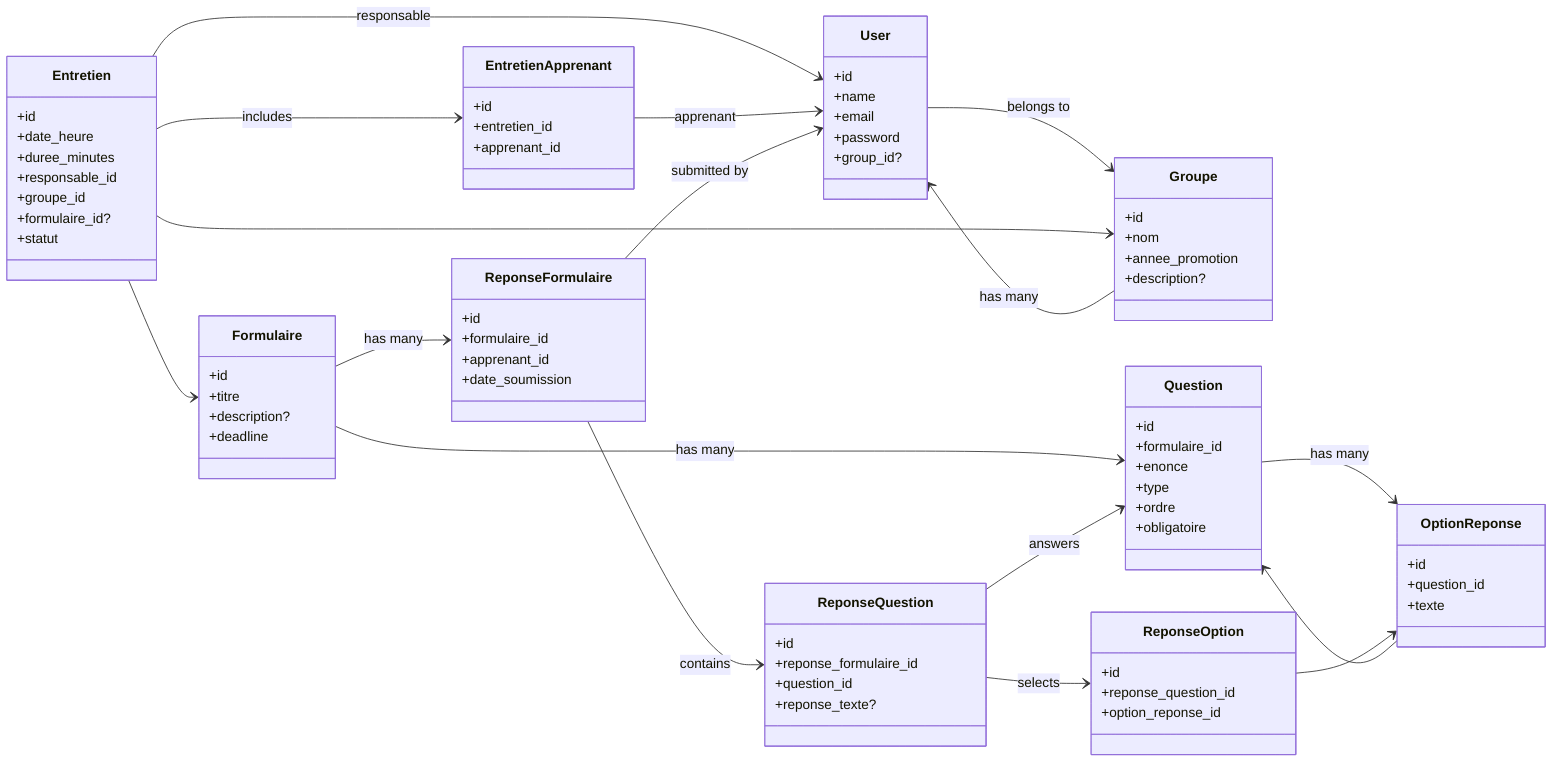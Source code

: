 classDiagram
    direction LR

    %% Entities
    class User {
        +id
        +name
        +email
        +password
        +group_id?
    }

    class Groupe {
        +id
        +nom
        +annee_promotion
        +description?
    }

    class Formulaire {
        +id
        +titre
        +description?
        +deadline
    }

    class Question {
        +id
        +formulaire_id
        +enonce
        +type
        +ordre
        +obligatoire
    }

    class OptionReponse {
        +id
        +question_id
        +texte
    }

    class Entretien {
        +id
        +date_heure
        +duree_minutes
        +responsable_id
        +groupe_id
        +formulaire_id?
        +statut
    }

    class EntretienApprenant {
        +id
        +entretien_id
        +apprenant_id
    }

    class ReponseFormulaire {
        +id
        +formulaire_id
        +apprenant_id
        +date_soumission
    }

    class ReponseQuestion {
        +id
        +reponse_formulaire_id
        +question_id
        +reponse_texte?
    }

    class ReponseOption {
        +id
        +reponse_question_id
        +option_reponse_id
    }

    %% Relationships
    User --> Groupe : belongs to
    Groupe --> User : has many

    Formulaire --> Question : has many
    Question --> OptionReponse : has many

    Entretien --> Groupe
    Entretien --> Formulaire
    Entretien --> User : responsable
    Entretien --> EntretienApprenant : includes

    EntretienApprenant --> User : apprenant

    Formulaire --> ReponseFormulaire : has many
    ReponseFormulaire --> User : submitted by

    ReponseFormulaire --> ReponseQuestion : contains
    ReponseQuestion --> ReponseOption : selects
    ReponseQuestion --> Question : answers

    OptionReponse --> Question
    ReponseOption --> OptionReponse